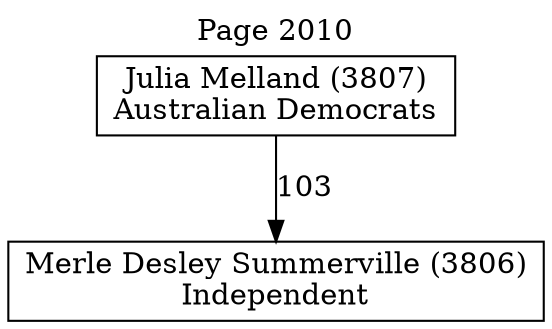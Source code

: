 // House preference flow
digraph "Merle Desley Summerville (3806)_Page_2010" {
	graph [label="Page 2010" labelloc=t mclimit=10]
	node [shape=box]
	"Merle Desley Summerville (3806)" [label="Merle Desley Summerville (3806)
Independent"]
	"Julia Melland (3807)" [label="Julia Melland (3807)
Australian Democrats"]
	"Julia Melland (3807)" -> "Merle Desley Summerville (3806)" [label=103]
}
